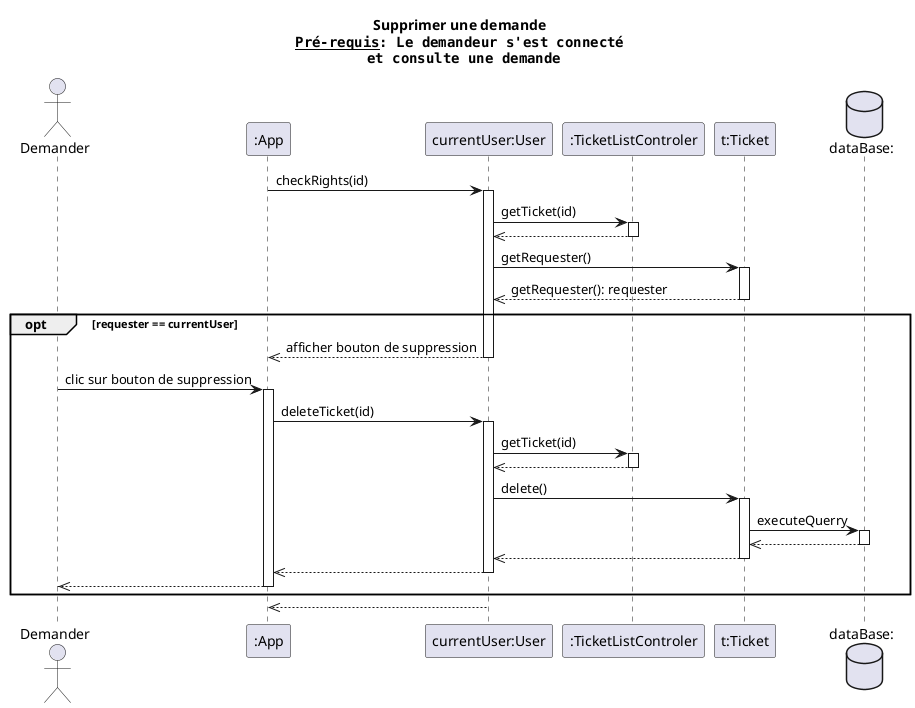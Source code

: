 @startuml editer un ticket
title Supprimer une demande\n""__Pré-requis__: Le demandeur s'est connecté""\n"" et consulte une demande""
actor client as "Demander" order 1
participant app as ":App"   order 2
participant user as "currentUser:User" order 3
participant tlc as ":TicketListControler" order 4
participant ticket as "t:Ticket" order 5
database bdd as "dataBase:" order 6

app -> user: checkRights(id)
activate user
user -> tlc: getTicket(id)
activate tlc
user <<-- tlc
deactivate tlc

user -> ticket: getRequester()
activate ticket
user <<-- ticket : getRequester(): requester
deactivate ticket

opt requester == currentUser
    app <<-- user: afficher bouton de suppression
    deactivate user

    client -> app: clic sur bouton de suppression
    activate app
    app -> user: deleteTicket(id)
    activate user
    user -> tlc: getTicket(id)
    activate tlc
    user <<-- tlc
    deactivate tlc

    user -> ticket: delete()
    activate ticket
    ticket -> bdd: executeQuerry
    activate bdd
    ticket <<-- bdd
    deactivate bdd
    user <<-- ticket
    deactivate ticket

    app <<-- user
    deactivate user

    client <<-- app
    deactivate app
end
app <<-- user
deactivate user
@enduml